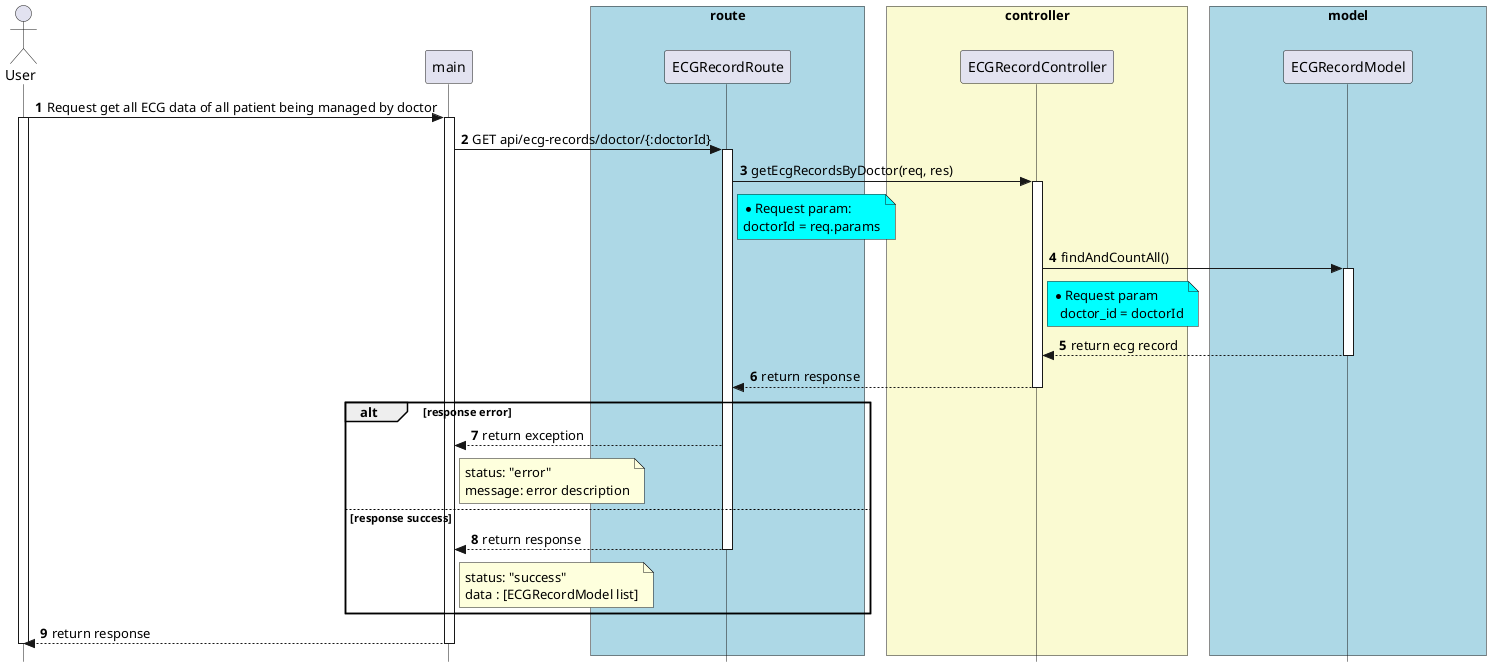 '

@startuml


skinparam style strictuml

skinparam lifelineStrategy solid

skinparam ParticipantPadding 70

skinparam BoxPadding 10

autonumber

actor User as User


participant main as main


box "route" #lightBlue

participant ECGRecordRoute as ECGRecordRoute

end box


box "controller" #LightGoldenRodYellow
participant ECGRecordController as ECGRecordController

end box


box "model" #lightBlue
participant ECGRecordModel as ECGRecordModel

end box


User -> main: Request get all ECG data of all patient being managed by doctor
activate User
activate main

main -> ECGRecordRoute: GET api/ecg-records/doctor/{:doctorId}
activate ECGRecordRoute


ECGRecordRoute -> ECGRecordController: getEcgRecordsByDoctor(req, res)
activate ECGRecordController

note right of ECGRecordRoute #Aqua
  * Request param:
  doctorId = req.params
end note


ECGRecordController -> ECGRecordModel: findAndCountAll()
note right of ECGRecordController #Aqua
  * Request param
    doctor_id = doctorId
end note

activate ECGRecordModel

ECGRecordModel --> ECGRecordController: return ecg record

deactivate ECGRecordModel

ECGRecordController --> ECGRecordRoute: return response

deactivate ECGRecordController

alt response error
  ECGRecordRoute --> main: return exception
  note right of main
    status: "error"
    message: error description
  end note
else response success
  ECGRecordRoute --> main: return response
  deactivate ECGRecordRoute

  note right of main
    status: "success"
    data : [ECGRecordModel list]
  end note
end
main --> User: return response
deactivate main
deactivate User

@enduml

